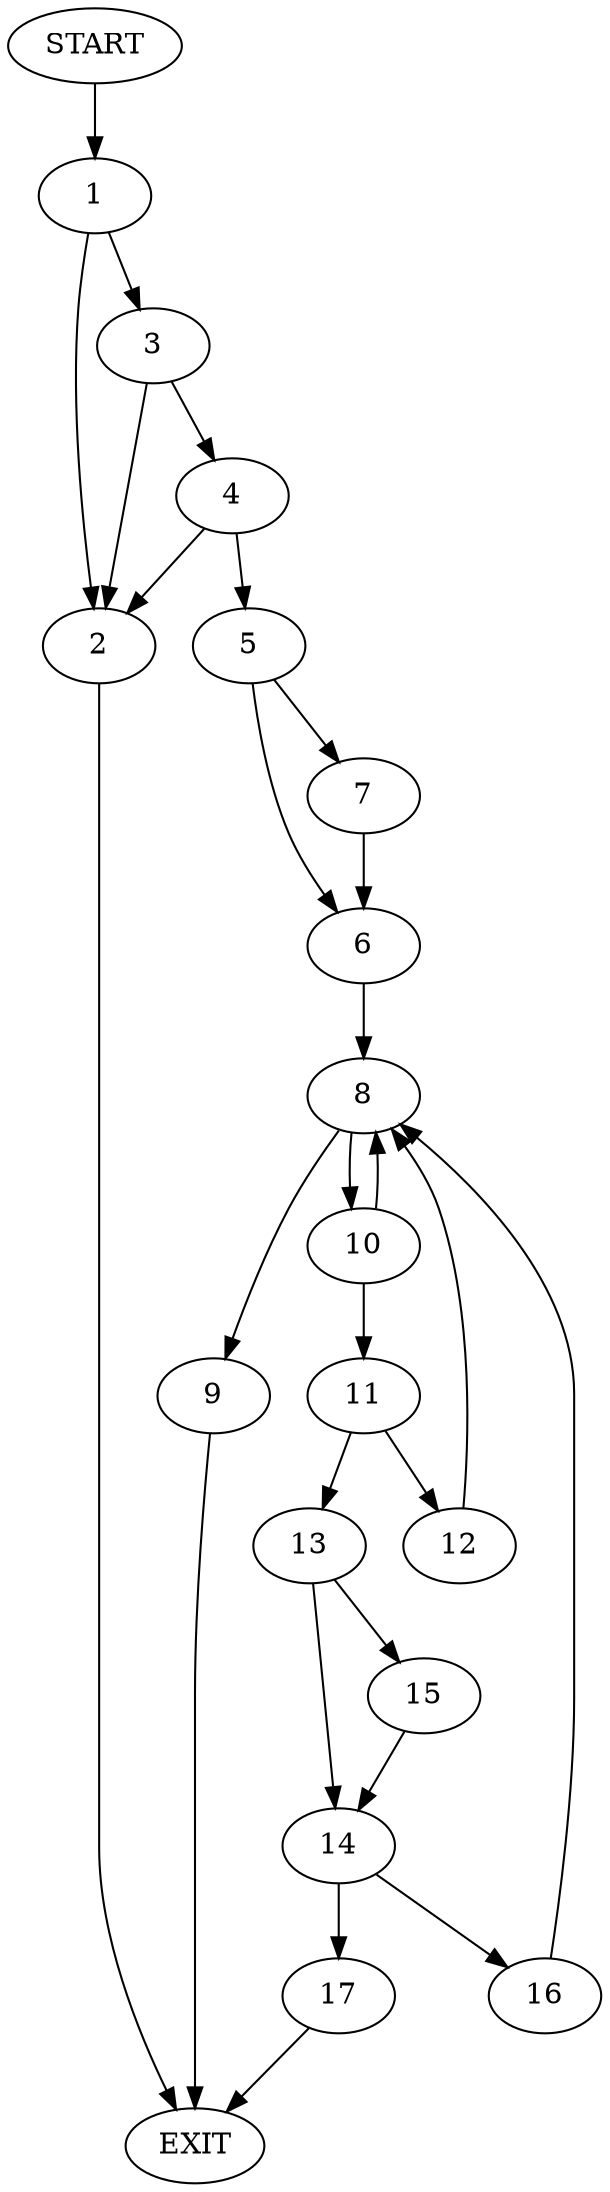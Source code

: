 digraph {
0 [label="START"]
18 [label="EXIT"]
0 -> 1
1 -> 2
1 -> 3
2 -> 18
3 -> 2
3 -> 4
4 -> 2
4 -> 5
5 -> 6
5 -> 7
6 -> 8
7 -> 6
8 -> 9
8 -> 10
9 -> 18
10 -> 11
10 -> 8
11 -> 12
11 -> 13
12 -> 8
13 -> 14
13 -> 15
14 -> 16
14 -> 17
15 -> 14
16 -> 8
17 -> 18
}
